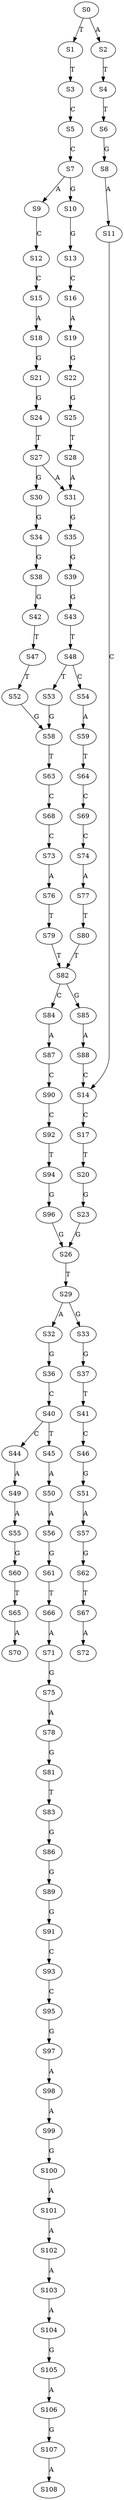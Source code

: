 strict digraph  {
	S0 -> S1 [ label = T ];
	S0 -> S2 [ label = A ];
	S1 -> S3 [ label = T ];
	S2 -> S4 [ label = T ];
	S3 -> S5 [ label = C ];
	S4 -> S6 [ label = T ];
	S5 -> S7 [ label = C ];
	S6 -> S8 [ label = G ];
	S7 -> S9 [ label = A ];
	S7 -> S10 [ label = G ];
	S8 -> S11 [ label = A ];
	S9 -> S12 [ label = C ];
	S10 -> S13 [ label = G ];
	S11 -> S14 [ label = C ];
	S12 -> S15 [ label = C ];
	S13 -> S16 [ label = C ];
	S14 -> S17 [ label = C ];
	S15 -> S18 [ label = A ];
	S16 -> S19 [ label = A ];
	S17 -> S20 [ label = T ];
	S18 -> S21 [ label = G ];
	S19 -> S22 [ label = G ];
	S20 -> S23 [ label = G ];
	S21 -> S24 [ label = G ];
	S22 -> S25 [ label = G ];
	S23 -> S26 [ label = G ];
	S24 -> S27 [ label = T ];
	S25 -> S28 [ label = T ];
	S26 -> S29 [ label = T ];
	S27 -> S30 [ label = G ];
	S27 -> S31 [ label = A ];
	S28 -> S31 [ label = A ];
	S29 -> S32 [ label = A ];
	S29 -> S33 [ label = G ];
	S30 -> S34 [ label = G ];
	S31 -> S35 [ label = G ];
	S32 -> S36 [ label = G ];
	S33 -> S37 [ label = G ];
	S34 -> S38 [ label = G ];
	S35 -> S39 [ label = G ];
	S36 -> S40 [ label = C ];
	S37 -> S41 [ label = T ];
	S38 -> S42 [ label = G ];
	S39 -> S43 [ label = G ];
	S40 -> S44 [ label = C ];
	S40 -> S45 [ label = T ];
	S41 -> S46 [ label = C ];
	S42 -> S47 [ label = T ];
	S43 -> S48 [ label = T ];
	S44 -> S49 [ label = A ];
	S45 -> S50 [ label = A ];
	S46 -> S51 [ label = G ];
	S47 -> S52 [ label = T ];
	S48 -> S53 [ label = T ];
	S48 -> S54 [ label = C ];
	S49 -> S55 [ label = A ];
	S50 -> S56 [ label = A ];
	S51 -> S57 [ label = A ];
	S52 -> S58 [ label = G ];
	S53 -> S58 [ label = G ];
	S54 -> S59 [ label = A ];
	S55 -> S60 [ label = G ];
	S56 -> S61 [ label = G ];
	S57 -> S62 [ label = G ];
	S58 -> S63 [ label = T ];
	S59 -> S64 [ label = T ];
	S60 -> S65 [ label = T ];
	S61 -> S66 [ label = T ];
	S62 -> S67 [ label = T ];
	S63 -> S68 [ label = C ];
	S64 -> S69 [ label = C ];
	S65 -> S70 [ label = A ];
	S66 -> S71 [ label = A ];
	S67 -> S72 [ label = A ];
	S68 -> S73 [ label = C ];
	S69 -> S74 [ label = C ];
	S71 -> S75 [ label = G ];
	S73 -> S76 [ label = A ];
	S74 -> S77 [ label = A ];
	S75 -> S78 [ label = A ];
	S76 -> S79 [ label = T ];
	S77 -> S80 [ label = T ];
	S78 -> S81 [ label = G ];
	S79 -> S82 [ label = T ];
	S80 -> S82 [ label = T ];
	S81 -> S83 [ label = T ];
	S82 -> S84 [ label = C ];
	S82 -> S85 [ label = G ];
	S83 -> S86 [ label = G ];
	S84 -> S87 [ label = A ];
	S85 -> S88 [ label = A ];
	S86 -> S89 [ label = G ];
	S87 -> S90 [ label = C ];
	S88 -> S14 [ label = C ];
	S89 -> S91 [ label = G ];
	S90 -> S92 [ label = C ];
	S91 -> S93 [ label = C ];
	S92 -> S94 [ label = T ];
	S93 -> S95 [ label = C ];
	S94 -> S96 [ label = G ];
	S95 -> S97 [ label = G ];
	S96 -> S26 [ label = G ];
	S97 -> S98 [ label = A ];
	S98 -> S99 [ label = A ];
	S99 -> S100 [ label = G ];
	S100 -> S101 [ label = A ];
	S101 -> S102 [ label = A ];
	S102 -> S103 [ label = A ];
	S103 -> S104 [ label = A ];
	S104 -> S105 [ label = G ];
	S105 -> S106 [ label = A ];
	S106 -> S107 [ label = G ];
	S107 -> S108 [ label = A ];
}
